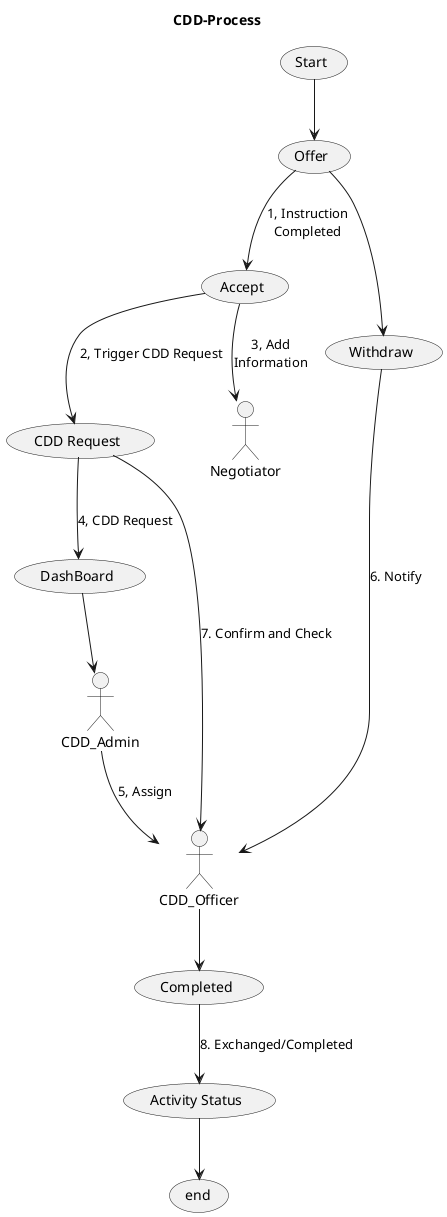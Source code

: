 @startuml CDDProcess

title CDD-Process

(Start) --> (Offer)
(Offer) --> (Accept) : 1, Instruction\nCompleted
(Accept) --> (CDD Request) : 2, Trigger CDD Request
(Accept) --> Negotiator : 3, Add\nInformation
(CDD Request) --> (DashBoard) : 4, CDD Request
(DashBoard) --> CDD_Admin
CDD_Admin --> CDD_Officer : 5, Assign
(Offer) --> (Withdraw) 
(Withdraw) --> CDD_Officer : 6. Notify
(CDD Request) --> CDD_Officer : 7. Confirm and Check
CDD_Officer --> (Completed)
(Completed) --> (Activity Status) : 8. Exchanged/Completed
(Activity Status) --> (end)
@enduml